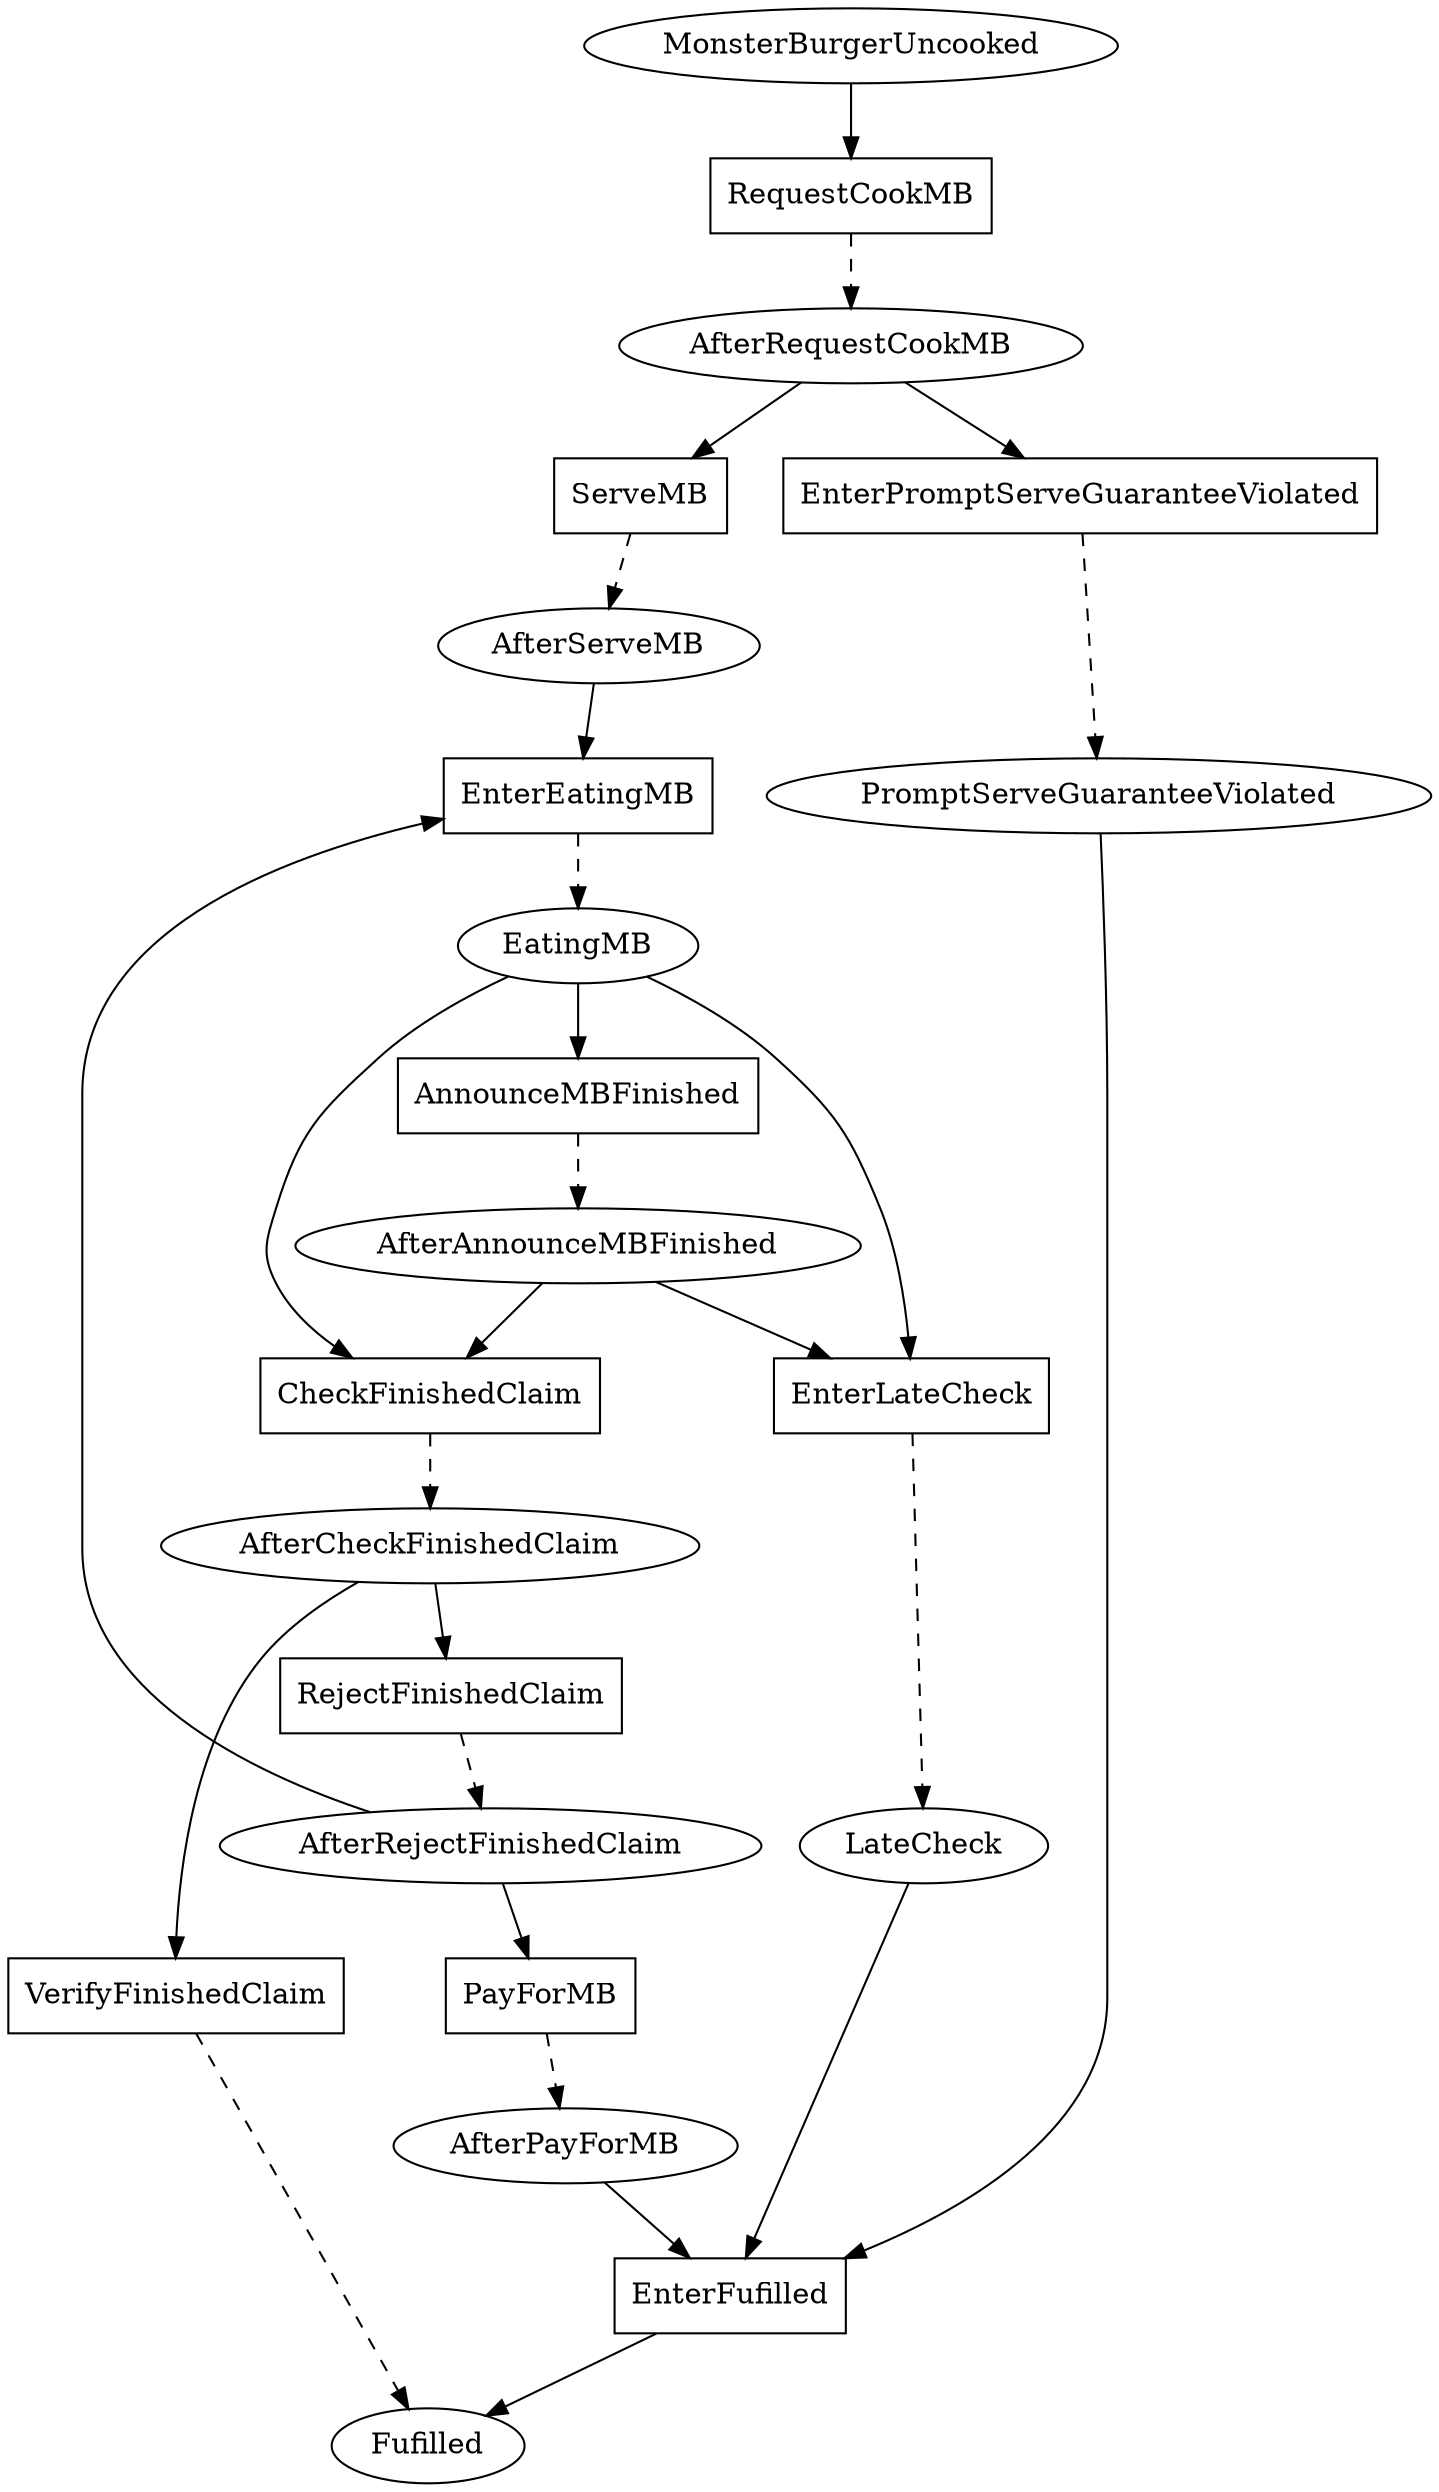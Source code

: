 // THIS IS A GENERATED FILE. DO NOT EDIT.

digraph Monster_Burger {    
    Fulfilled[label=Fufilled];
    MonsterBurgerUncooked[label=MonsterBurgerUncooked];
	AfterRequestCookMB[label=AfterRequestCookMB];
	AfterServeMB[label=AfterServeMB];
	PromptServeGuaranteeViolated[label=PromptServeGuaranteeViolated];
	EatingMB[label=EatingMB];
	AfterAnnounceMBFinished[label=AfterAnnounceMBFinished];
	LateCheck[label=LateCheck];
	AfterCheckFinishedClaim[label=AfterCheckFinishedClaim];
	AfterRejectFinishedClaim[label=AfterRejectFinishedClaim];
	AfterPayForMB[label=AfterPayForMB]
    
    EnterFulfilled[label=EnterFufilled,shape=box];
    RequestCookMB[label=RequestCookMB,shape=box];
	ServeMB[label=ServeMB,shape=box];
	EnterPromptServeGuaranteeViolated[label=EnterPromptServeGuaranteeViolated,shape=box];
	EnterEatingMB[label=EnterEatingMB,shape=box];
	AnnounceMBFinished[label=AnnounceMBFinished,shape=box];
	EnterLateCheck[label=EnterLateCheck,shape=box];
	CheckFinishedClaim[label=CheckFinishedClaim,shape=box];
	RejectFinishedClaim[label=RejectFinishedClaim,shape=box];
	PayForMB[label=PayForMB,shape=box];
	VerifyFinishedClaim[label=VerifyFinishedClaim,shape=box]    
    
    EnterFulfilled -> Fulfilled;
    
    MonsterBurgerUncooked -> RequestCookMB;
	AfterRequestCookMB -> ServeMB;
	AfterRequestCookMB -> EnterPromptServeGuaranteeViolated;
	AfterServeMB -> EnterEatingMB;
	PromptServeGuaranteeViolated -> EnterFulfilled;
	EatingMB -> AnnounceMBFinished;
	EatingMB -> CheckFinishedClaim;
	EatingMB -> EnterLateCheck;
	AfterAnnounceMBFinished -> CheckFinishedClaim;
	AfterAnnounceMBFinished -> EnterLateCheck;
	LateCheck -> EnterFulfilled;
	AfterCheckFinishedClaim -> VerifyFinishedClaim;
	AfterCheckFinishedClaim -> RejectFinishedClaim;
	AfterRejectFinishedClaim -> EnterEatingMB;
	AfterRejectFinishedClaim -> PayForMB;
	AfterPayForMB -> EnterFulfilled
    
    RequestCookMB -> AfterRequestCookMB [style=dashed];
	ServeMB -> AfterServeMB [style=dashed];
	EnterPromptServeGuaranteeViolated -> PromptServeGuaranteeViolated [style=dashed];
	EnterEatingMB -> EatingMB [style=dashed];
	AnnounceMBFinished -> AfterAnnounceMBFinished [style=dashed];
	EnterLateCheck -> LateCheck [style=dashed];
	CheckFinishedClaim -> AfterCheckFinishedClaim [style=dashed];
	RejectFinishedClaim -> AfterRejectFinishedClaim [style=dashed];
	PayForMB -> AfterPayForMB [style=dashed];
	VerifyFinishedClaim -> Fulfilled [style=dashed];
	        
}